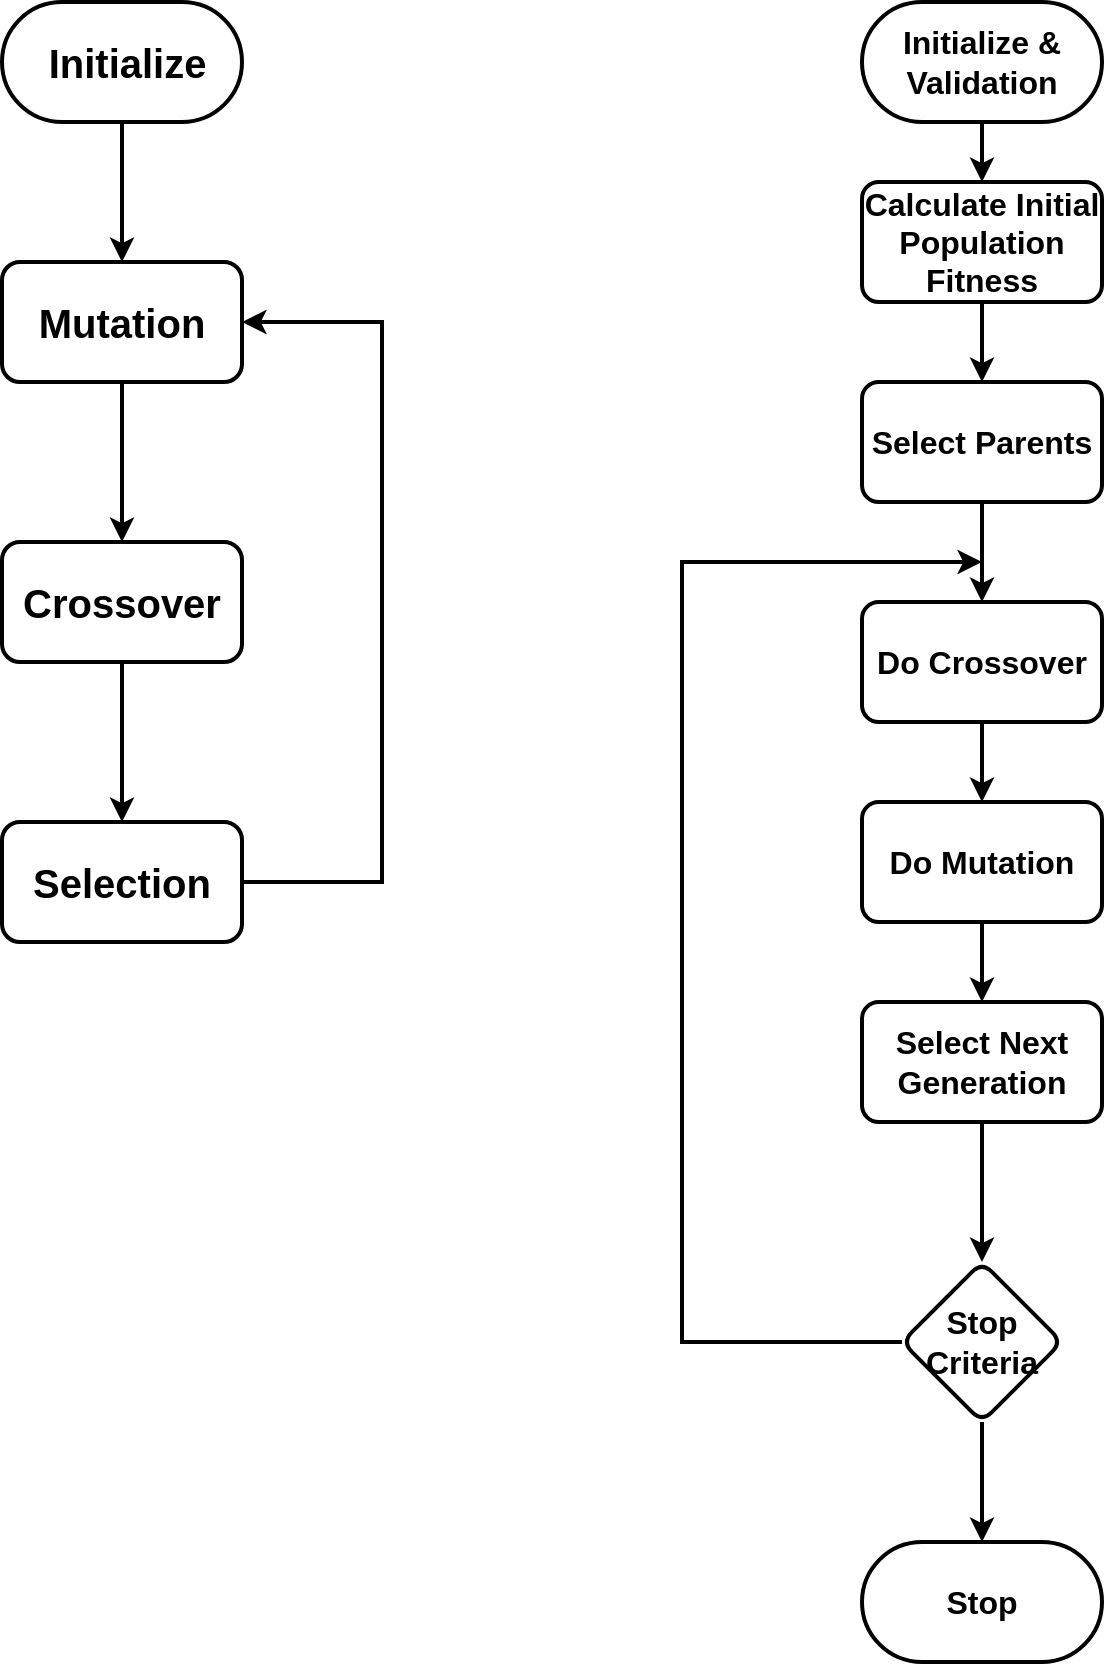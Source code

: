 <mxfile version="23.1.7" type="github">
  <diagram name="Page-1" id="4hEOexckLc0ACAdljVB-">
    <mxGraphModel dx="786" dy="1152" grid="1" gridSize="10" guides="1" tooltips="1" connect="1" arrows="1" fold="1" page="1" pageScale="1" pageWidth="827" pageHeight="1169" math="0" shadow="0">
      <root>
        <mxCell id="0" />
        <mxCell id="1" parent="0" />
        <mxCell id="CeoYkxbKm9mVOTRlOJ4_-3" style="edgeStyle=orthogonalEdgeStyle;rounded=0;orthogonalLoop=1;jettySize=auto;html=1;entryX=0.5;entryY=0;entryDx=0;entryDy=0;strokeWidth=2;fontSize=20;fontStyle=1" edge="1" parent="1" source="CeoYkxbKm9mVOTRlOJ4_-1" target="CeoYkxbKm9mVOTRlOJ4_-2">
          <mxGeometry relative="1" as="geometry" />
        </mxCell>
        <mxCell id="CeoYkxbKm9mVOTRlOJ4_-1" value="&amp;nbsp;Initialize" style="rounded=1;whiteSpace=wrap;html=1;strokeWidth=2;fontSize=20;fontStyle=1;arcSize=50;" vertex="1" parent="1">
          <mxGeometry x="50" y="130" width="120" height="60" as="geometry" />
        </mxCell>
        <mxCell id="CeoYkxbKm9mVOTRlOJ4_-5" value="" style="edgeStyle=orthogonalEdgeStyle;rounded=0;orthogonalLoop=1;jettySize=auto;html=1;strokeWidth=2;fontSize=20;fontStyle=1" edge="1" parent="1" source="CeoYkxbKm9mVOTRlOJ4_-2" target="CeoYkxbKm9mVOTRlOJ4_-4">
          <mxGeometry relative="1" as="geometry" />
        </mxCell>
        <mxCell id="CeoYkxbKm9mVOTRlOJ4_-2" value="Mutation" style="rounded=1;whiteSpace=wrap;html=1;strokeWidth=2;fontSize=20;fontStyle=1" vertex="1" parent="1">
          <mxGeometry x="50" y="260" width="120" height="60" as="geometry" />
        </mxCell>
        <mxCell id="CeoYkxbKm9mVOTRlOJ4_-7" value="" style="edgeStyle=orthogonalEdgeStyle;rounded=0;orthogonalLoop=1;jettySize=auto;html=1;strokeWidth=2;fontSize=20;fontStyle=1" edge="1" parent="1" source="CeoYkxbKm9mVOTRlOJ4_-4" target="CeoYkxbKm9mVOTRlOJ4_-6">
          <mxGeometry relative="1" as="geometry" />
        </mxCell>
        <mxCell id="CeoYkxbKm9mVOTRlOJ4_-4" value="Crossover" style="whiteSpace=wrap;html=1;rounded=1;strokeWidth=2;fontSize=20;fontStyle=1" vertex="1" parent="1">
          <mxGeometry x="50" y="400" width="120" height="60" as="geometry" />
        </mxCell>
        <mxCell id="CeoYkxbKm9mVOTRlOJ4_-8" style="edgeStyle=orthogonalEdgeStyle;rounded=0;orthogonalLoop=1;jettySize=auto;html=1;exitX=1;exitY=0.5;exitDx=0;exitDy=0;entryX=1;entryY=0.5;entryDx=0;entryDy=0;strokeWidth=2;fontSize=20;fontStyle=1" edge="1" parent="1" source="CeoYkxbKm9mVOTRlOJ4_-6" target="CeoYkxbKm9mVOTRlOJ4_-2">
          <mxGeometry relative="1" as="geometry">
            <Array as="points">
              <mxPoint x="240" y="570" />
              <mxPoint x="240" y="290" />
            </Array>
          </mxGeometry>
        </mxCell>
        <mxCell id="CeoYkxbKm9mVOTRlOJ4_-6" value="Selection" style="whiteSpace=wrap;html=1;rounded=1;strokeWidth=2;fontSize=20;fontStyle=1" vertex="1" parent="1">
          <mxGeometry x="50" y="540" width="120" height="60" as="geometry" />
        </mxCell>
        <mxCell id="CeoYkxbKm9mVOTRlOJ4_-11" value="" style="edgeStyle=orthogonalEdgeStyle;rounded=0;orthogonalLoop=1;jettySize=auto;html=1;fontSize=16;fontStyle=1;strokeWidth=2;" edge="1" parent="1" source="CeoYkxbKm9mVOTRlOJ4_-9" target="CeoYkxbKm9mVOTRlOJ4_-10">
          <mxGeometry relative="1" as="geometry" />
        </mxCell>
        <mxCell id="CeoYkxbKm9mVOTRlOJ4_-9" value="Initialize &amp;amp; Validation" style="rounded=1;whiteSpace=wrap;html=1;arcSize=50;fontSize=16;fontStyle=1;strokeWidth=2;" vertex="1" parent="1">
          <mxGeometry x="480" y="130" width="120" height="60" as="geometry" />
        </mxCell>
        <mxCell id="CeoYkxbKm9mVOTRlOJ4_-13" value="" style="edgeStyle=orthogonalEdgeStyle;rounded=0;orthogonalLoop=1;jettySize=auto;html=1;fontSize=16;fontStyle=1;strokeWidth=2;" edge="1" parent="1" source="CeoYkxbKm9mVOTRlOJ4_-10" target="CeoYkxbKm9mVOTRlOJ4_-12">
          <mxGeometry relative="1" as="geometry" />
        </mxCell>
        <mxCell id="CeoYkxbKm9mVOTRlOJ4_-10" value="Calculate Initial Population Fitness" style="whiteSpace=wrap;html=1;rounded=1;arcSize=14;fontSize=16;fontStyle=1;strokeWidth=2;" vertex="1" parent="1">
          <mxGeometry x="480" y="220" width="120" height="60" as="geometry" />
        </mxCell>
        <mxCell id="CeoYkxbKm9mVOTRlOJ4_-15" value="" style="edgeStyle=orthogonalEdgeStyle;rounded=0;orthogonalLoop=1;jettySize=auto;html=1;fontSize=16;fontStyle=1;strokeWidth=2;" edge="1" parent="1" source="CeoYkxbKm9mVOTRlOJ4_-12" target="CeoYkxbKm9mVOTRlOJ4_-14">
          <mxGeometry relative="1" as="geometry" />
        </mxCell>
        <mxCell id="CeoYkxbKm9mVOTRlOJ4_-12" value="Select Parents" style="whiteSpace=wrap;html=1;rounded=1;arcSize=14;fontSize=16;fontStyle=1;strokeWidth=2;" vertex="1" parent="1">
          <mxGeometry x="480" y="320" width="120" height="60" as="geometry" />
        </mxCell>
        <mxCell id="CeoYkxbKm9mVOTRlOJ4_-17" value="" style="edgeStyle=orthogonalEdgeStyle;rounded=0;orthogonalLoop=1;jettySize=auto;html=1;fontSize=16;fontStyle=1;strokeWidth=2;" edge="1" parent="1" source="CeoYkxbKm9mVOTRlOJ4_-14" target="CeoYkxbKm9mVOTRlOJ4_-16">
          <mxGeometry relative="1" as="geometry" />
        </mxCell>
        <mxCell id="CeoYkxbKm9mVOTRlOJ4_-14" value="Do Crossover" style="whiteSpace=wrap;html=1;rounded=1;arcSize=14;fontSize=16;fontStyle=1;strokeWidth=2;" vertex="1" parent="1">
          <mxGeometry x="480" y="430" width="120" height="60" as="geometry" />
        </mxCell>
        <mxCell id="CeoYkxbKm9mVOTRlOJ4_-19" value="" style="edgeStyle=orthogonalEdgeStyle;rounded=0;orthogonalLoop=1;jettySize=auto;html=1;fontSize=16;fontStyle=1;strokeWidth=2;" edge="1" parent="1" source="CeoYkxbKm9mVOTRlOJ4_-16" target="CeoYkxbKm9mVOTRlOJ4_-18">
          <mxGeometry relative="1" as="geometry" />
        </mxCell>
        <mxCell id="CeoYkxbKm9mVOTRlOJ4_-16" value="Do Mutation" style="whiteSpace=wrap;html=1;rounded=1;arcSize=14;fontSize=16;fontStyle=1;strokeWidth=2;" vertex="1" parent="1">
          <mxGeometry x="480" y="530" width="120" height="60" as="geometry" />
        </mxCell>
        <mxCell id="CeoYkxbKm9mVOTRlOJ4_-21" value="" style="edgeStyle=orthogonalEdgeStyle;rounded=0;orthogonalLoop=1;jettySize=auto;html=1;fontSize=16;fontStyle=1;strokeWidth=2;" edge="1" parent="1" source="CeoYkxbKm9mVOTRlOJ4_-18" target="CeoYkxbKm9mVOTRlOJ4_-20">
          <mxGeometry relative="1" as="geometry" />
        </mxCell>
        <mxCell id="CeoYkxbKm9mVOTRlOJ4_-18" value="Select Next Generation" style="whiteSpace=wrap;html=1;rounded=1;arcSize=14;fontSize=16;fontStyle=1;strokeWidth=2;" vertex="1" parent="1">
          <mxGeometry x="480" y="630" width="120" height="60" as="geometry" />
        </mxCell>
        <mxCell id="CeoYkxbKm9mVOTRlOJ4_-22" style="edgeStyle=orthogonalEdgeStyle;rounded=0;orthogonalLoop=1;jettySize=auto;html=1;exitX=0;exitY=0.5;exitDx=0;exitDy=0;fontSize=16;fontStyle=1;strokeWidth=2;" edge="1" parent="1" source="CeoYkxbKm9mVOTRlOJ4_-20">
          <mxGeometry relative="1" as="geometry">
            <mxPoint x="540" y="410" as="targetPoint" />
            <Array as="points">
              <mxPoint x="390" y="800" />
              <mxPoint x="390" y="410" />
            </Array>
          </mxGeometry>
        </mxCell>
        <mxCell id="CeoYkxbKm9mVOTRlOJ4_-24" value="" style="edgeStyle=orthogonalEdgeStyle;rounded=0;orthogonalLoop=1;jettySize=auto;html=1;fontSize=16;fontStyle=1;strokeWidth=2;" edge="1" parent="1" source="CeoYkxbKm9mVOTRlOJ4_-20" target="CeoYkxbKm9mVOTRlOJ4_-23">
          <mxGeometry relative="1" as="geometry" />
        </mxCell>
        <mxCell id="CeoYkxbKm9mVOTRlOJ4_-20" value="Stop Criteria" style="rhombus;whiteSpace=wrap;html=1;rounded=1;arcSize=14;fontSize=16;fontStyle=1;strokeWidth=2;" vertex="1" parent="1">
          <mxGeometry x="500" y="760" width="80" height="80" as="geometry" />
        </mxCell>
        <mxCell id="CeoYkxbKm9mVOTRlOJ4_-23" value="Stop" style="whiteSpace=wrap;html=1;rounded=1;arcSize=50;fontSize=16;fontStyle=1;strokeWidth=2;" vertex="1" parent="1">
          <mxGeometry x="480" y="900" width="120" height="60" as="geometry" />
        </mxCell>
      </root>
    </mxGraphModel>
  </diagram>
</mxfile>
